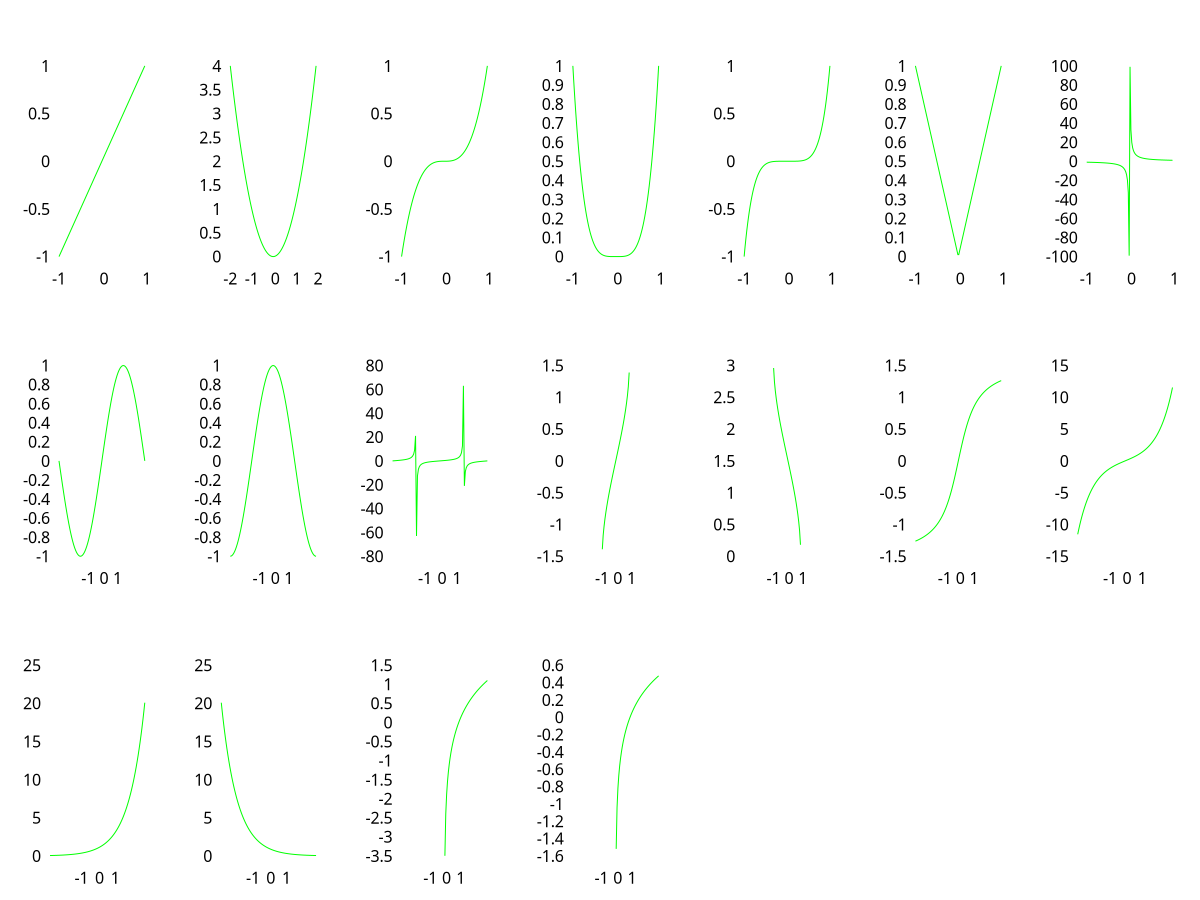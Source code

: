 set terminal png size 2460,1340 x000000
set size 0.4, 0.4
set output '/tmp/elementary_functions.png'

set linetype  2 lc rgb "dark-violet" lw 1
set linetype  1 lc rgb "green" lw 1

unset border
unset xtics
unset ytics
#set border lw 1 lc rgb "#cccccc"
#set xtics textcolor rgb "white"
#set ytics textcolor rgb "white"
#set xlabel textcolor rgb "white"
#set ylabel textcolor rgb "white"
set title textcolor rgb "white"
set key textcolor rgb "white"



set multiplot layout 3, 7 
unset key
set xtics nomirror scale 0
set ytics nomirror scale 0


set title 'x'
set xrange [-1:1]
set xtics -1,1,1
plot x lt 1


set title 'x^2'
set xrange [-2:2]
set xtics -2,1,2
plot x**2


set title 'x^3'
set xrange [-1:1]
set xtics -1,1,1
plot x**3


set title 'x^4'
plot x**4


set title 'x^5'
plot x**5


set title '|x|'
plot abs(x)


set title '1/x'
plot 1/x



set xrange [-pi:pi]
set title 'sin(x)'
plot sin(x)

set title 'cos(x)'
plot cos(x)

set title 'tan(x)'
plot tan(x)

set title 'arcsin(x)'
plot asin(x)

set title 'arccos(x)'
plot acos(x)

set title 'atan(x)'
plot atan(x)

set title 'sinh(x)'
plot sinh(x)




set xrange [-3:3]
set title 'e^x'
plot exp(x)

set title 'e^-x'
plot exp(-x)

set title 'ln(x)'
plot log(x)

set title 'log_10(x)'
plot log10(x)


unset multiplot
